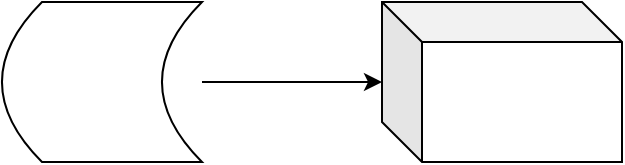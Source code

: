 <mxfile version="14.2.3" type="github">
  <diagram id="9ImVd3IE1e9xiNB2JlbJ" name="Page-1">
    <mxGraphModel dx="1154" dy="718" grid="1" gridSize="10" guides="1" tooltips="1" connect="1" arrows="1" fold="1" page="1" pageScale="1" pageWidth="827" pageHeight="1169" math="0" shadow="0">
      <root>
        <mxCell id="0" />
        <mxCell id="1" parent="0" />
        <mxCell id="zhHTAVl8SDccgvZMbN1z-1" value="" style="shape=cube;whiteSpace=wrap;html=1;boundedLbl=1;backgroundOutline=1;darkOpacity=0.05;darkOpacity2=0.1;" vertex="1" parent="1">
          <mxGeometry x="350" y="330" width="120" height="80" as="geometry" />
        </mxCell>
        <mxCell id="zhHTAVl8SDccgvZMbN1z-3" style="edgeStyle=orthogonalEdgeStyle;rounded=0;orthogonalLoop=1;jettySize=auto;html=1;" edge="1" parent="1" source="zhHTAVl8SDccgvZMbN1z-2" target="zhHTAVl8SDccgvZMbN1z-1">
          <mxGeometry relative="1" as="geometry" />
        </mxCell>
        <mxCell id="zhHTAVl8SDccgvZMbN1z-2" value="" style="shape=dataStorage;whiteSpace=wrap;html=1;fixedSize=1;" vertex="1" parent="1">
          <mxGeometry x="160" y="330" width="100" height="80" as="geometry" />
        </mxCell>
      </root>
    </mxGraphModel>
  </diagram>
</mxfile>
